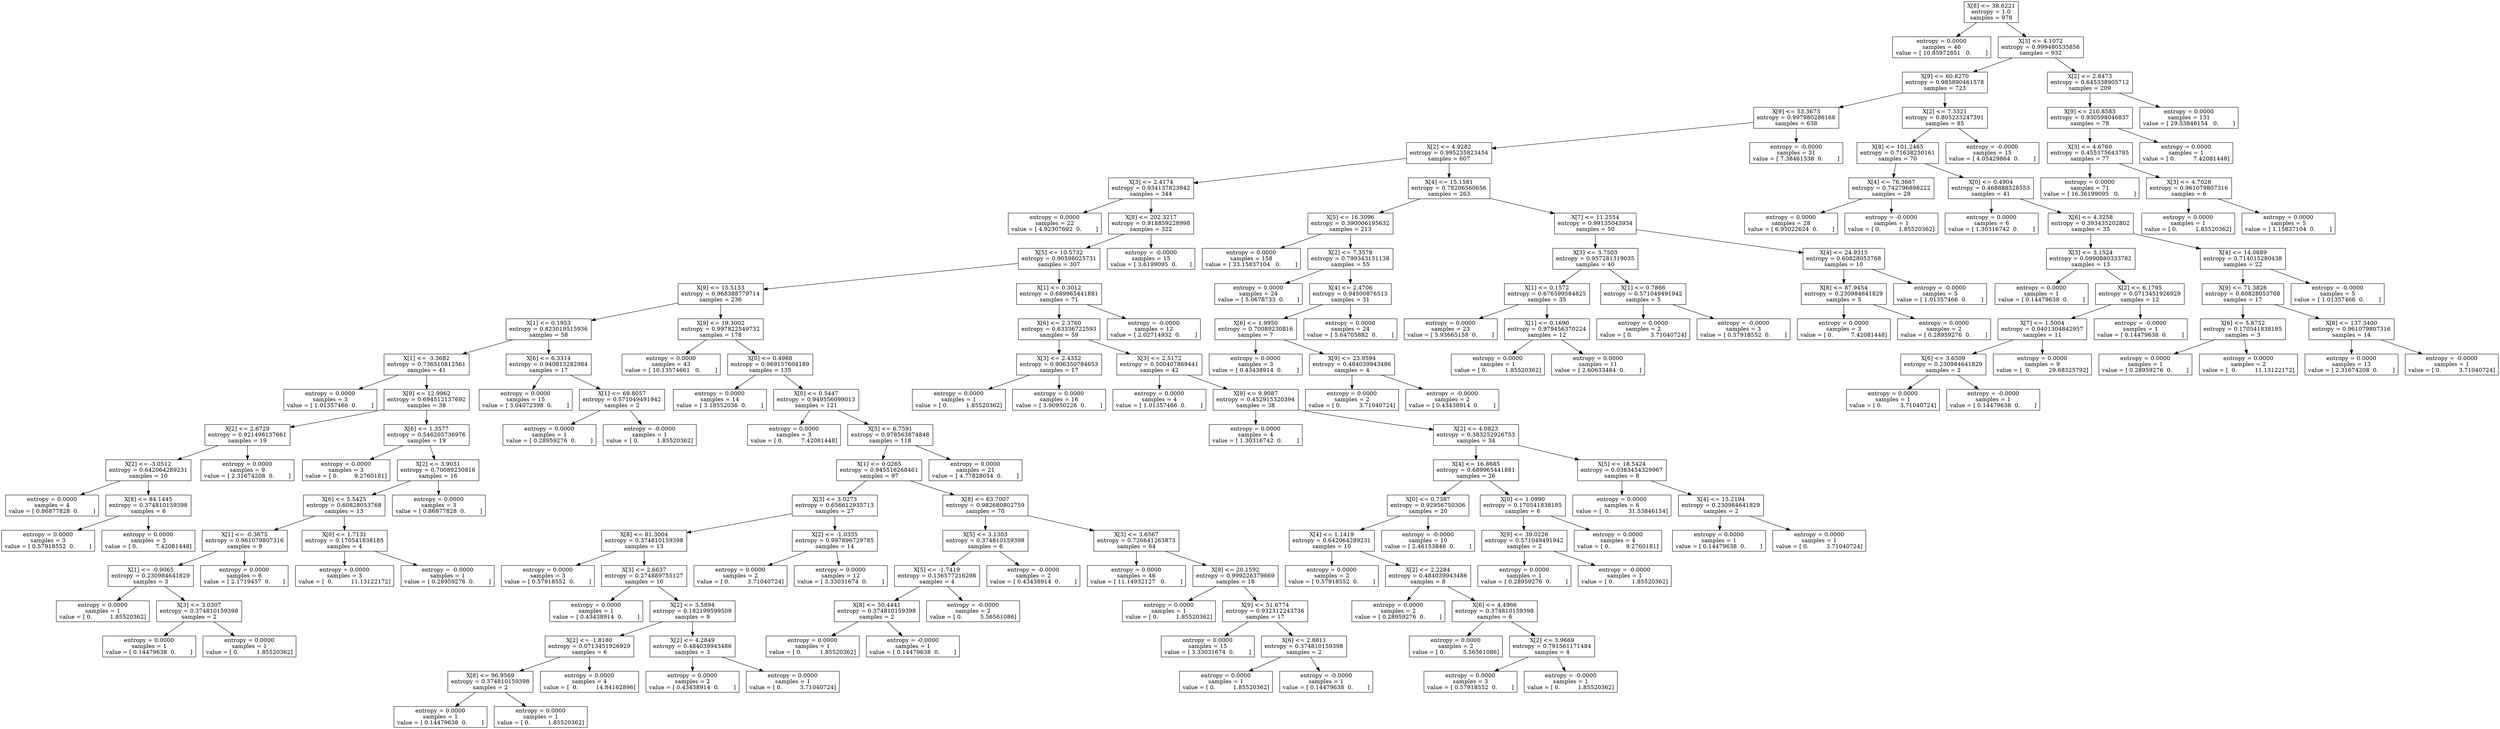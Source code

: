 digraph Tree {
0 [label="X[8] <= 38.6221\nentropy = 1.0\nsamples = 978", shape="box"] ;
1 [label="entropy = 0.0000\nsamples = 46\nvalue = [ 10.85972851   0.        ]", shape="box"] ;
0 -> 1 ;
2 [label="X[3] <= 4.1072\nentropy = 0.999480535856\nsamples = 932", shape="box"] ;
0 -> 2 ;
3 [label="X[9] <= 60.8270\nentropy = 0.985890461578\nsamples = 723", shape="box"] ;
2 -> 3 ;
4 [label="X[9] <= 53.3673\nentropy = 0.997980286168\nsamples = 638", shape="box"] ;
3 -> 4 ;
5 [label="X[2] <= 4.9282\nentropy = 0.995235823454\nsamples = 607", shape="box"] ;
4 -> 5 ;
6 [label="X[3] <= 2.4174\nentropy = 0.934137823842\nsamples = 344", shape="box"] ;
5 -> 6 ;
7 [label="entropy = 0.0000\nsamples = 22\nvalue = [ 4.92307692  0.        ]", shape="box"] ;
6 -> 7 ;
8 [label="X[8] <= 202.3217\nentropy = 0.918859228998\nsamples = 322", shape="box"] ;
6 -> 8 ;
9 [label="X[5] <= 10.5732\nentropy = 0.90598025731\nsamples = 307", shape="box"] ;
8 -> 9 ;
10 [label="X[9] <= 15.5153\nentropy = 0.968388779714\nsamples = 236", shape="box"] ;
9 -> 10 ;
11 [label="X[1] <= 0.1953\nentropy = 0.823019515936\nsamples = 58", shape="box"] ;
10 -> 11 ;
12 [label="X[1] <= -3.3682\nentropy = 0.736510812561\nsamples = 41", shape="box"] ;
11 -> 12 ;
13 [label="entropy = 0.0000\nsamples = 3\nvalue = [ 1.01357466  0.        ]", shape="box"] ;
12 -> 13 ;
14 [label="X[9] <= 12.9962\nentropy = 0.694512137692\nsamples = 38", shape="box"] ;
12 -> 14 ;
15 [label="X[2] <= 2.6729\nentropy = 0.921498137661\nsamples = 19", shape="box"] ;
14 -> 15 ;
16 [label="X[2] <= -3.0512\nentropy = 0.642064289231\nsamples = 10", shape="box"] ;
15 -> 16 ;
17 [label="entropy = 0.0000\nsamples = 4\nvalue = [ 0.86877828  0.        ]", shape="box"] ;
16 -> 17 ;
18 [label="X[8] <= 84.1445\nentropy = 0.374810159398\nsamples = 6", shape="box"] ;
16 -> 18 ;
19 [label="entropy = 0.0000\nsamples = 3\nvalue = [ 0.57918552  0.        ]", shape="box"] ;
18 -> 19 ;
20 [label="entropy = 0.0000\nsamples = 3\nvalue = [ 0.          7.42081448]", shape="box"] ;
18 -> 20 ;
21 [label="entropy = 0.0000\nsamples = 9\nvalue = [ 2.31674208  0.        ]", shape="box"] ;
15 -> 21 ;
22 [label="X[6] <= 1.3577\nentropy = 0.546205736976\nsamples = 19", shape="box"] ;
14 -> 22 ;
23 [label="entropy = 0.0000\nsamples = 3\nvalue = [ 0.         9.2760181]", shape="box"] ;
22 -> 23 ;
24 [label="X[2] <= 3.9031\nentropy = 0.70089230816\nsamples = 16", shape="box"] ;
22 -> 24 ;
25 [label="X[6] <= 5.5425\nentropy = 0.60828053768\nsamples = 13", shape="box"] ;
24 -> 25 ;
26 [label="X[1] <= -0.3675\nentropy = 0.961079807316\nsamples = 9", shape="box"] ;
25 -> 26 ;
27 [label="X[1] <= -0.9065\nentropy = 0.230984641829\nsamples = 3", shape="box"] ;
26 -> 27 ;
28 [label="entropy = 0.0000\nsamples = 1\nvalue = [ 0.          1.85520362]", shape="box"] ;
27 -> 28 ;
29 [label="X[3] <= 3.0307\nentropy = 0.374810159398\nsamples = 2", shape="box"] ;
27 -> 29 ;
30 [label="entropy = 0.0000\nsamples = 1\nvalue = [ 0.14479638  0.        ]", shape="box"] ;
29 -> 30 ;
31 [label="entropy = 0.0000\nsamples = 1\nvalue = [ 0.          1.85520362]", shape="box"] ;
29 -> 31 ;
32 [label="entropy = 0.0000\nsamples = 6\nvalue = [ 2.1719457  0.       ]", shape="box"] ;
26 -> 32 ;
33 [label="X[0] <= 1.7131\nentropy = 0.170541838185\nsamples = 4", shape="box"] ;
25 -> 33 ;
34 [label="entropy = 0.0000\nsamples = 3\nvalue = [  0.          11.13122172]", shape="box"] ;
33 -> 34 ;
35 [label="entropy = -0.0000\nsamples = 1\nvalue = [ 0.28959276  0.        ]", shape="box"] ;
33 -> 35 ;
36 [label="entropy = 0.0000\nsamples = 3\nvalue = [ 0.86877828  0.        ]", shape="box"] ;
24 -> 36 ;
37 [label="X[6] <= 6.3314\nentropy = 0.940813282984\nsamples = 17", shape="box"] ;
11 -> 37 ;
38 [label="entropy = 0.0000\nsamples = 15\nvalue = [ 3.04072398  0.        ]", shape="box"] ;
37 -> 38 ;
39 [label="X[1] <= 69.8057\nentropy = 0.571049491942\nsamples = 2", shape="box"] ;
37 -> 39 ;
40 [label="entropy = 0.0000\nsamples = 1\nvalue = [ 0.28959276  0.        ]", shape="box"] ;
39 -> 40 ;
41 [label="entropy = -0.0000\nsamples = 1\nvalue = [ 0.          1.85520362]", shape="box"] ;
39 -> 41 ;
42 [label="X[9] <= 19.3002\nentropy = 0.997822549732\nsamples = 178", shape="box"] ;
10 -> 42 ;
43 [label="entropy = 0.0000\nsamples = 43\nvalue = [ 10.13574661   0.        ]", shape="box"] ;
42 -> 43 ;
44 [label="X[0] <= 0.4988\nentropy = 0.969157604189\nsamples = 135", shape="box"] ;
42 -> 44 ;
45 [label="entropy = 0.0000\nsamples = 14\nvalue = [ 3.18552036  0.        ]", shape="box"] ;
44 -> 45 ;
46 [label="X[0] <= 0.5447\nentropy = 0.949556099013\nsamples = 121", shape="box"] ;
44 -> 46 ;
47 [label="entropy = 0.0000\nsamples = 3\nvalue = [ 0.          7.42081448]", shape="box"] ;
46 -> 47 ;
48 [label="X[5] <= 6.7591\nentropy = 0.978563874848\nsamples = 118", shape="box"] ;
46 -> 48 ;
49 [label="X[1] <= 0.0265\nentropy = 0.945516268461\nsamples = 97", shape="box"] ;
48 -> 49 ;
50 [label="X[3] <= 3.0273\nentropy = 0.656612935713\nsamples = 27", shape="box"] ;
49 -> 50 ;
51 [label="X[8] <= 81.3004\nentropy = 0.374810159398\nsamples = 13", shape="box"] ;
50 -> 51 ;
52 [label="entropy = 0.0000\nsamples = 3\nvalue = [ 0.57918552  0.        ]", shape="box"] ;
51 -> 52 ;
53 [label="X[3] <= 2.6637\nentropy = 0.274889755127\nsamples = 10", shape="box"] ;
51 -> 53 ;
54 [label="entropy = 0.0000\nsamples = 1\nvalue = [ 0.43438914  0.        ]", shape="box"] ;
53 -> 54 ;
55 [label="X[2] <= 3.5894\nentropy = 0.182199599509\nsamples = 9", shape="box"] ;
53 -> 55 ;
56 [label="X[2] <= -1.8180\nentropy = 0.0713451926929\nsamples = 6", shape="box"] ;
55 -> 56 ;
57 [label="X[8] <= 96.9569\nentropy = 0.374810159398\nsamples = 2", shape="box"] ;
56 -> 57 ;
58 [label="entropy = 0.0000\nsamples = 1\nvalue = [ 0.14479638  0.        ]", shape="box"] ;
57 -> 58 ;
59 [label="entropy = 0.0000\nsamples = 1\nvalue = [ 0.          1.85520362]", shape="box"] ;
57 -> 59 ;
60 [label="entropy = 0.0000\nsamples = 4\nvalue = [  0.          14.84162896]", shape="box"] ;
56 -> 60 ;
61 [label="X[2] <= 4.2849\nentropy = 0.484039943486\nsamples = 3", shape="box"] ;
55 -> 61 ;
62 [label="entropy = 0.0000\nsamples = 2\nvalue = [ 0.43438914  0.        ]", shape="box"] ;
61 -> 62 ;
63 [label="entropy = 0.0000\nsamples = 1\nvalue = [ 0.          3.71040724]", shape="box"] ;
61 -> 63 ;
64 [label="X[2] <= -1.0335\nentropy = 0.997896729785\nsamples = 14", shape="box"] ;
50 -> 64 ;
65 [label="entropy = 0.0000\nsamples = 2\nvalue = [ 0.          3.71040724]", shape="box"] ;
64 -> 65 ;
66 [label="entropy = 0.0000\nsamples = 12\nvalue = [ 3.33031674  0.        ]", shape="box"] ;
64 -> 66 ;
67 [label="X[8] <= 63.7007\nentropy = 0.982680802759\nsamples = 70", shape="box"] ;
49 -> 67 ;
68 [label="X[5] <= 3.1303\nentropy = 0.374810159398\nsamples = 6", shape="box"] ;
67 -> 68 ;
69 [label="X[5] <= -1.7419\nentropy = 0.136577216298\nsamples = 4", shape="box"] ;
68 -> 69 ;
70 [label="X[8] <= 50.4441\nentropy = 0.374810159398\nsamples = 2", shape="box"] ;
69 -> 70 ;
71 [label="entropy = 0.0000\nsamples = 1\nvalue = [ 0.          1.85520362]", shape="box"] ;
70 -> 71 ;
72 [label="entropy = -0.0000\nsamples = 1\nvalue = [ 0.14479638  0.        ]", shape="box"] ;
70 -> 72 ;
73 [label="entropy = -0.0000\nsamples = 2\nvalue = [ 0.          5.56561086]", shape="box"] ;
69 -> 73 ;
74 [label="entropy = -0.0000\nsamples = 2\nvalue = [ 0.43438914  0.        ]", shape="box"] ;
68 -> 74 ;
75 [label="X[3] <= 3.6567\nentropy = 0.726641263873\nsamples = 64", shape="box"] ;
67 -> 75 ;
76 [label="entropy = 0.0000\nsamples = 46\nvalue = [ 11.14932127   0.        ]", shape="box"] ;
75 -> 76 ;
77 [label="X[9] <= 20.1592\nentropy = 0.999226379669\nsamples = 18", shape="box"] ;
75 -> 77 ;
78 [label="entropy = 0.0000\nsamples = 1\nvalue = [ 0.          1.85520362]", shape="box"] ;
77 -> 78 ;
79 [label="X[9] <= 51.6774\nentropy = 0.932312243736\nsamples = 17", shape="box"] ;
77 -> 79 ;
80 [label="entropy = 0.0000\nsamples = 15\nvalue = [ 3.33031674  0.        ]", shape="box"] ;
79 -> 80 ;
81 [label="X[6] <= 2.8811\nentropy = 0.374810159398\nsamples = 2", shape="box"] ;
79 -> 81 ;
82 [label="entropy = 0.0000\nsamples = 1\nvalue = [ 0.          1.85520362]", shape="box"] ;
81 -> 82 ;
83 [label="entropy = -0.0000\nsamples = 1\nvalue = [ 0.14479638  0.        ]", shape="box"] ;
81 -> 83 ;
84 [label="entropy = 0.0000\nsamples = 21\nvalue = [ 4.77828054  0.        ]", shape="box"] ;
48 -> 84 ;
85 [label="X[1] <= 0.3012\nentropy = 0.689965441881\nsamples = 71", shape="box"] ;
9 -> 85 ;
86 [label="X[6] <= 2.3760\nentropy = 0.63336722593\nsamples = 59", shape="box"] ;
85 -> 86 ;
87 [label="X[3] <= 2.4352\nentropy = 0.906350784653\nsamples = 17", shape="box"] ;
86 -> 87 ;
88 [label="entropy = 0.0000\nsamples = 1\nvalue = [ 0.          1.85520362]", shape="box"] ;
87 -> 88 ;
89 [label="entropy = 0.0000\nsamples = 16\nvalue = [ 3.90950226  0.        ]", shape="box"] ;
87 -> 89 ;
90 [label="X[3] <= 2.5172\nentropy = 0.500407869441\nsamples = 42", shape="box"] ;
86 -> 90 ;
91 [label="entropy = 0.0000\nsamples = 4\nvalue = [ 1.01357466  0.        ]", shape="box"] ;
90 -> 91 ;
92 [label="X[9] <= 9.9087\nentropy = 0.452915320394\nsamples = 38", shape="box"] ;
90 -> 92 ;
93 [label="entropy = 0.0000\nsamples = 4\nvalue = [ 1.30316742  0.        ]", shape="box"] ;
92 -> 93 ;
94 [label="X[2] <= 4.0823\nentropy = 0.383252926753\nsamples = 34", shape="box"] ;
92 -> 94 ;
95 [label="X[4] <= 16.8685\nentropy = 0.689965441881\nsamples = 26", shape="box"] ;
94 -> 95 ;
96 [label="X[0] <= 0.7387\nentropy = 0.92956750306\nsamples = 20", shape="box"] ;
95 -> 96 ;
97 [label="X[4] <= 1.1419\nentropy = 0.642064289231\nsamples = 10", shape="box"] ;
96 -> 97 ;
98 [label="entropy = 0.0000\nsamples = 2\nvalue = [ 0.57918552  0.        ]", shape="box"] ;
97 -> 98 ;
99 [label="X[2] <= 2.2284\nentropy = 0.484039943486\nsamples = 8", shape="box"] ;
97 -> 99 ;
100 [label="entropy = 0.0000\nsamples = 2\nvalue = [ 0.28959276  0.        ]", shape="box"] ;
99 -> 100 ;
101 [label="X[6] <= 4.4966\nentropy = 0.374810159398\nsamples = 6", shape="box"] ;
99 -> 101 ;
102 [label="entropy = 0.0000\nsamples = 2\nvalue = [ 0.          5.56561086]", shape="box"] ;
101 -> 102 ;
103 [label="X[2] <= 3.9669\nentropy = 0.791561171484\nsamples = 4", shape="box"] ;
101 -> 103 ;
104 [label="entropy = 0.0000\nsamples = 3\nvalue = [ 0.57918552  0.        ]", shape="box"] ;
103 -> 104 ;
105 [label="entropy = -0.0000\nsamples = 1\nvalue = [ 0.          1.85520362]", shape="box"] ;
103 -> 105 ;
106 [label="entropy = -0.0000\nsamples = 10\nvalue = [ 2.46153846  0.        ]", shape="box"] ;
96 -> 106 ;
107 [label="X[0] <= 1.0990\nentropy = 0.170541838185\nsamples = 6", shape="box"] ;
95 -> 107 ;
108 [label="X[9] <= 39.0226\nentropy = 0.571049491942\nsamples = 2", shape="box"] ;
107 -> 108 ;
109 [label="entropy = 0.0000\nsamples = 1\nvalue = [ 0.28959276  0.        ]", shape="box"] ;
108 -> 109 ;
110 [label="entropy = -0.0000\nsamples = 1\nvalue = [ 0.          1.85520362]", shape="box"] ;
108 -> 110 ;
111 [label="entropy = 0.0000\nsamples = 4\nvalue = [ 0.         9.2760181]", shape="box"] ;
107 -> 111 ;
112 [label="X[5] <= 18.5424\nentropy = 0.0383454329967\nsamples = 8", shape="box"] ;
94 -> 112 ;
113 [label="entropy = 0.0000\nsamples = 6\nvalue = [  0.          31.53846154]", shape="box"] ;
112 -> 113 ;
114 [label="X[4] <= 15.2194\nentropy = 0.230984641829\nsamples = 2", shape="box"] ;
112 -> 114 ;
115 [label="entropy = 0.0000\nsamples = 1\nvalue = [ 0.14479638  0.        ]", shape="box"] ;
114 -> 115 ;
116 [label="entropy = 0.0000\nsamples = 1\nvalue = [ 0.          3.71040724]", shape="box"] ;
114 -> 116 ;
117 [label="entropy = -0.0000\nsamples = 12\nvalue = [ 2.02714932  0.        ]", shape="box"] ;
85 -> 117 ;
118 [label="entropy = -0.0000\nsamples = 15\nvalue = [ 3.6199095  0.       ]", shape="box"] ;
8 -> 118 ;
119 [label="X[4] <= 15.1581\nentropy = 0.78206560656\nsamples = 263", shape="box"] ;
5 -> 119 ;
120 [label="X[5] <= 16.3096\nentropy = 0.390006195632\nsamples = 213", shape="box"] ;
119 -> 120 ;
121 [label="entropy = 0.0000\nsamples = 158\nvalue = [ 33.15837104   0.        ]", shape="box"] ;
120 -> 121 ;
122 [label="X[2] <= 7.3578\nentropy = 0.799343151138\nsamples = 55", shape="box"] ;
120 -> 122 ;
123 [label="entropy = 0.0000\nsamples = 24\nvalue = [ 5.0678733  0.       ]", shape="box"] ;
122 -> 123 ;
124 [label="X[4] <= 2.4706\nentropy = 0.94500876513\nsamples = 31", shape="box"] ;
122 -> 124 ;
125 [label="X[6] <= 1.9950\nentropy = 0.70089230816\nsamples = 7", shape="box"] ;
124 -> 125 ;
126 [label="entropy = 0.0000\nsamples = 3\nvalue = [ 0.43438914  0.        ]", shape="box"] ;
125 -> 126 ;
127 [label="X[9] <= 23.9594\nentropy = 0.484039943486\nsamples = 4", shape="box"] ;
125 -> 127 ;
128 [label="entropy = 0.0000\nsamples = 2\nvalue = [ 0.          3.71040724]", shape="box"] ;
127 -> 128 ;
129 [label="entropy = -0.0000\nsamples = 2\nvalue = [ 0.43438914  0.        ]", shape="box"] ;
127 -> 129 ;
130 [label="entropy = 0.0000\nsamples = 24\nvalue = [ 5.64705882  0.        ]", shape="box"] ;
124 -> 130 ;
131 [label="X[7] <= 11.2554\nentropy = 0.99135043934\nsamples = 50", shape="box"] ;
119 -> 131 ;
132 [label="X[3] <= 3.7503\nentropy = 0.957281319035\nsamples = 40", shape="box"] ;
131 -> 132 ;
133 [label="X[1] <= 0.1572\nentropy = 0.676599584825\nsamples = 35", shape="box"] ;
132 -> 133 ;
134 [label="entropy = 0.0000\nsamples = 23\nvalue = [ 5.93665158  0.        ]", shape="box"] ;
133 -> 134 ;
135 [label="X[1] <= 0.1690\nentropy = 0.979456370224\nsamples = 12", shape="box"] ;
133 -> 135 ;
136 [label="entropy = 0.0000\nsamples = 1\nvalue = [ 0.          1.85520362]", shape="box"] ;
135 -> 136 ;
137 [label="entropy = 0.0000\nsamples = 11\nvalue = [ 2.60633484  0.        ]", shape="box"] ;
135 -> 137 ;
138 [label="X[1] <= 0.7866\nentropy = 0.571049491942\nsamples = 5", shape="box"] ;
132 -> 138 ;
139 [label="entropy = 0.0000\nsamples = 2\nvalue = [ 0.          3.71040724]", shape="box"] ;
138 -> 139 ;
140 [label="entropy = -0.0000\nsamples = 3\nvalue = [ 0.57918552  0.        ]", shape="box"] ;
138 -> 140 ;
141 [label="X[4] <= 24.9315\nentropy = 0.60828053768\nsamples = 10", shape="box"] ;
131 -> 141 ;
142 [label="X[8] <= 87.9454\nentropy = 0.230984641829\nsamples = 5", shape="box"] ;
141 -> 142 ;
143 [label="entropy = 0.0000\nsamples = 3\nvalue = [ 0.          7.42081448]", shape="box"] ;
142 -> 143 ;
144 [label="entropy = 0.0000\nsamples = 2\nvalue = [ 0.28959276  0.        ]", shape="box"] ;
142 -> 144 ;
145 [label="entropy = -0.0000\nsamples = 5\nvalue = [ 1.01357466  0.        ]", shape="box"] ;
141 -> 145 ;
146 [label="entropy = -0.0000\nsamples = 31\nvalue = [ 7.38461538  0.        ]", shape="box"] ;
4 -> 146 ;
147 [label="X[2] <= 7.3321\nentropy = 0.805233247391\nsamples = 85", shape="box"] ;
3 -> 147 ;
148 [label="X[8] <= 101.2465\nentropy = 0.71638250161\nsamples = 70", shape="box"] ;
147 -> 148 ;
149 [label="X[4] <= 76.3667\nentropy = 0.742796898222\nsamples = 29", shape="box"] ;
148 -> 149 ;
150 [label="entropy = 0.0000\nsamples = 28\nvalue = [ 6.95022624  0.        ]", shape="box"] ;
149 -> 150 ;
151 [label="entropy = -0.0000\nsamples = 1\nvalue = [ 0.          1.85520362]", shape="box"] ;
149 -> 151 ;
152 [label="X[0] <= 0.4904\nentropy = 0.468888528553\nsamples = 41", shape="box"] ;
148 -> 152 ;
153 [label="entropy = 0.0000\nsamples = 6\nvalue = [ 1.30316742  0.        ]", shape="box"] ;
152 -> 153 ;
154 [label="X[6] <= 4.3258\nentropy = 0.393435202802\nsamples = 35", shape="box"] ;
152 -> 154 ;
155 [label="X[3] <= 3.1524\nentropy = 0.0990880333782\nsamples = 13", shape="box"] ;
154 -> 155 ;
156 [label="entropy = 0.0000\nsamples = 1\nvalue = [ 0.14479638  0.        ]", shape="box"] ;
155 -> 156 ;
157 [label="X[2] <= 6.1795\nentropy = 0.0713451926929\nsamples = 12", shape="box"] ;
155 -> 157 ;
158 [label="X[7] <= 1.5004\nentropy = 0.0401304842957\nsamples = 11", shape="box"] ;
157 -> 158 ;
159 [label="X[6] <= 3.6509\nentropy = 0.230984641829\nsamples = 2", shape="box"] ;
158 -> 159 ;
160 [label="entropy = 0.0000\nsamples = 1\nvalue = [ 0.          3.71040724]", shape="box"] ;
159 -> 160 ;
161 [label="entropy = -0.0000\nsamples = 1\nvalue = [ 0.14479638  0.        ]", shape="box"] ;
159 -> 161 ;
162 [label="entropy = 0.0000\nsamples = 9\nvalue = [  0.          29.68325792]", shape="box"] ;
158 -> 162 ;
163 [label="entropy = -0.0000\nsamples = 1\nvalue = [ 0.14479638  0.        ]", shape="box"] ;
157 -> 163 ;
164 [label="X[4] <= 14.0689\nentropy = 0.714015280438\nsamples = 22", shape="box"] ;
154 -> 164 ;
165 [label="X[9] <= 71.3826\nentropy = 0.60828053768\nsamples = 17", shape="box"] ;
164 -> 165 ;
166 [label="X[6] <= 5.8752\nentropy = 0.170541838185\nsamples = 3", shape="box"] ;
165 -> 166 ;
167 [label="entropy = 0.0000\nsamples = 1\nvalue = [ 0.28959276  0.        ]", shape="box"] ;
166 -> 167 ;
168 [label="entropy = 0.0000\nsamples = 2\nvalue = [  0.          11.13122172]", shape="box"] ;
166 -> 168 ;
169 [label="X[8] <= 137.3400\nentropy = 0.961079807316\nsamples = 14", shape="box"] ;
165 -> 169 ;
170 [label="entropy = 0.0000\nsamples = 13\nvalue = [ 2.31674208  0.        ]", shape="box"] ;
169 -> 170 ;
171 [label="entropy = -0.0000\nsamples = 1\nvalue = [ 0.          3.71040724]", shape="box"] ;
169 -> 171 ;
172 [label="entropy = -0.0000\nsamples = 5\nvalue = [ 1.01357466  0.        ]", shape="box"] ;
164 -> 172 ;
173 [label="entropy = -0.0000\nsamples = 15\nvalue = [ 4.05429864  0.        ]", shape="box"] ;
147 -> 173 ;
174 [label="X[2] <= 2.8473\nentropy = 0.645338905712\nsamples = 209", shape="box"] ;
2 -> 174 ;
175 [label="X[9] <= 210.8583\nentropy = 0.930598046837\nsamples = 78", shape="box"] ;
174 -> 175 ;
176 [label="X[3] <= 4.6760\nentropy = 0.455375643785\nsamples = 77", shape="box"] ;
175 -> 176 ;
177 [label="entropy = 0.0000\nsamples = 71\nvalue = [ 16.36199095   0.        ]", shape="box"] ;
176 -> 177 ;
178 [label="X[3] <= 4.7028\nentropy = 0.961079807316\nsamples = 6", shape="box"] ;
176 -> 178 ;
179 [label="entropy = 0.0000\nsamples = 1\nvalue = [ 0.          1.85520362]", shape="box"] ;
178 -> 179 ;
180 [label="entropy = 0.0000\nsamples = 5\nvalue = [ 1.15837104  0.        ]", shape="box"] ;
178 -> 180 ;
181 [label="entropy = 0.0000\nsamples = 1\nvalue = [ 0.          7.42081448]", shape="box"] ;
175 -> 181 ;
182 [label="entropy = 0.0000\nsamples = 131\nvalue = [ 29.53846154   0.        ]", shape="box"] ;
174 -> 182 ;
}